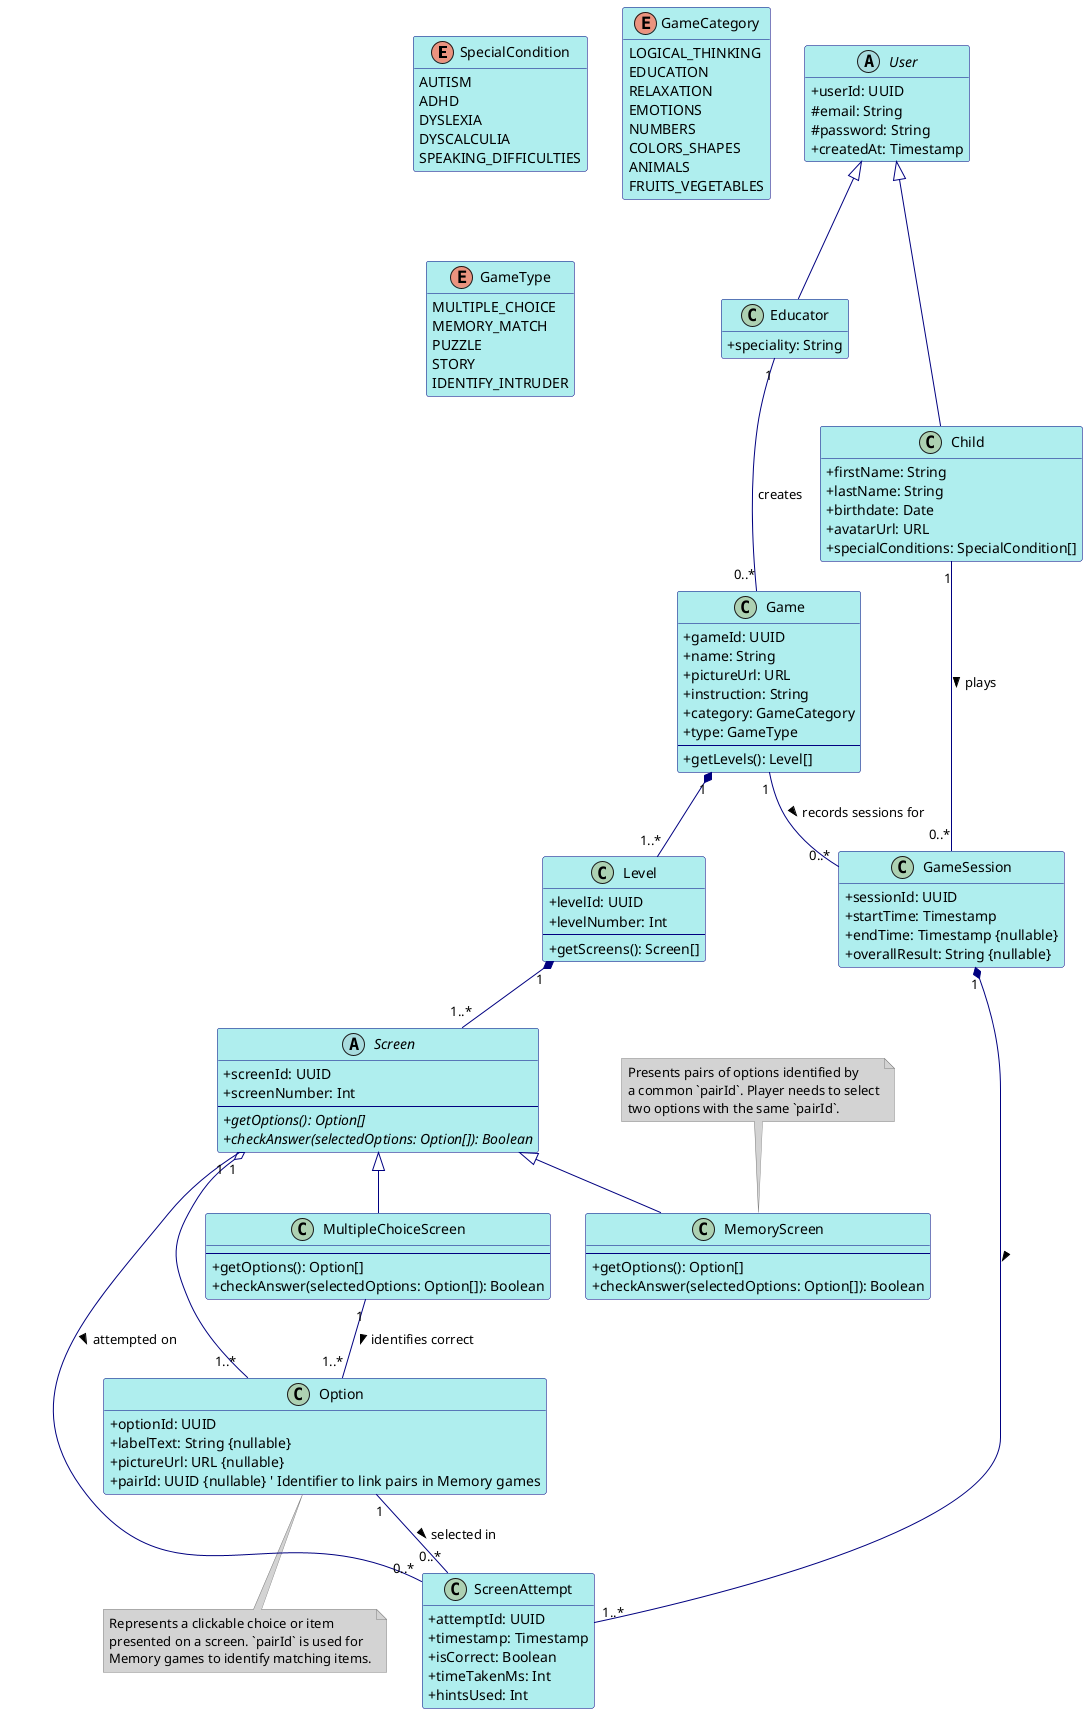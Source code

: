 @startuml

' Basic styling for clarity
skinparam classAttributeIconSize 0
hide empty members
skinparam shadowing false
skinparam defaultFontName Segoe UI
skinparam class {
    BackgroundColor PaleTurquoise
    ArrowColor Navy
    BorderColor Navy
}
skinparam enum {
    BackgroundColor LightYellow
    ArrowColor Olive
    BorderColor Olive
}
skinparam abstract {
    BackgroundColor LightGray
}
skinparam note {
    BackgroundColor LightGrey
    BorderColor Grey
}

' --- Enumerations ---

enum SpecialCondition {
  AUTISM
  ADHD
  DYSLEXIA
  DYSCALCULIA
  SPEAKING_DIFFICULTIES
}

enum GameCategory {
  LOGICAL_THINKING
  EDUCATION
  RELAXATION
  EMOTIONS
  NUMBERS
  COLORS_SHAPES
  ANIMALS
  FRUITS_VEGETABLES
}

enum GameType {
  MULTIPLE_CHOICE
  MEMORY_MATCH
  PUZZLE
  STORY
  IDENTIFY_INTRUDER
}

' --- User Hierarchy ---

abstract class User {
  + userId: UUID
  # email: String
  # password: String
  + createdAt: Timestamp
}

class Educator extends User {
  + speciality: String
}

class Child extends User {
  ' userId, email, password, createdAt inherited from User
  + firstName: String
  + lastName: String
  + birthdate: Date
  + avatarUrl: URL
  + specialConditions: SpecialCondition[]
}

' --- Game Structure ---

class Game {
  + gameId: UUID
  + name: String
  + pictureUrl: URL
  + instruction: String
  + category: GameCategory
  + type: GameType
  --
  + getLevels(): Level[]
}

class Level {
  + levelId: UUID
  + levelNumber: Int
  --
  + getScreens(): Screen[]
}

abstract class Screen {
  + screenId: UUID
  + screenNumber: Int
  --
  + {abstract} getOptions(): Option[]
  + {abstract} checkAnswer(selectedOptions: Option[]): Boolean
}

class MultipleChoiceScreen extends Screen {
  --
  + getOptions(): Option[]
  + checkAnswer(selectedOptions: Option[]): Boolean
}

class MemoryScreen extends Screen {
  --
  + getOptions(): Option[]
  + checkAnswer(selectedOptions: Option[]): Boolean
}
note top of MemoryScreen
  Presents pairs of options identified by
  a common `pairId`. Player needs to select
  two options with the same `pairId`.
end note

class Option {
  + optionId: UUID
  + labelText: String {nullable}
  + pictureUrl: URL {nullable}
  + pairId: UUID {nullable} ' Identifier to link pairs in Memory games
}
note bottom of Option
  Represents a clickable choice or item
  presented on a screen. `pairId` is used for
  Memory games to identify matching items.
end note

' --- Progress Tracking ---

class GameSession {
  + sessionId: UUID
  + startTime: Timestamp
  + endTime: Timestamp {nullable}
  + overallResult: String {nullable}
}

class ScreenAttempt {
  + attemptId: UUID
  + timestamp: Timestamp
  + isCorrect: Boolean
  + timeTakenMs: Int
  + hintsUsed: Int
}


' --- Relationships ---
Educator "1" -- "0..*" Game : creates

' Game Structure Relationships
Game "1" *-- "1..*" Level
Level "1" *-- "1..*" Screen
Screen "1" o-- "1..*" Option

MultipleChoiceScreen "1" -- "1..*" Option : identifies correct >

' Progress Tracking Relationships
Child "1" -- "0..*" GameSession : plays >
Game "1" -- "0..*" GameSession : records sessions for >
GameSession "1" *-- "1..*" ScreenAttempt : >
Screen "1" -- "0..*" ScreenAttempt : attempted on >
Option "1" -- "0..*" ScreenAttempt : selected in >

@enduml